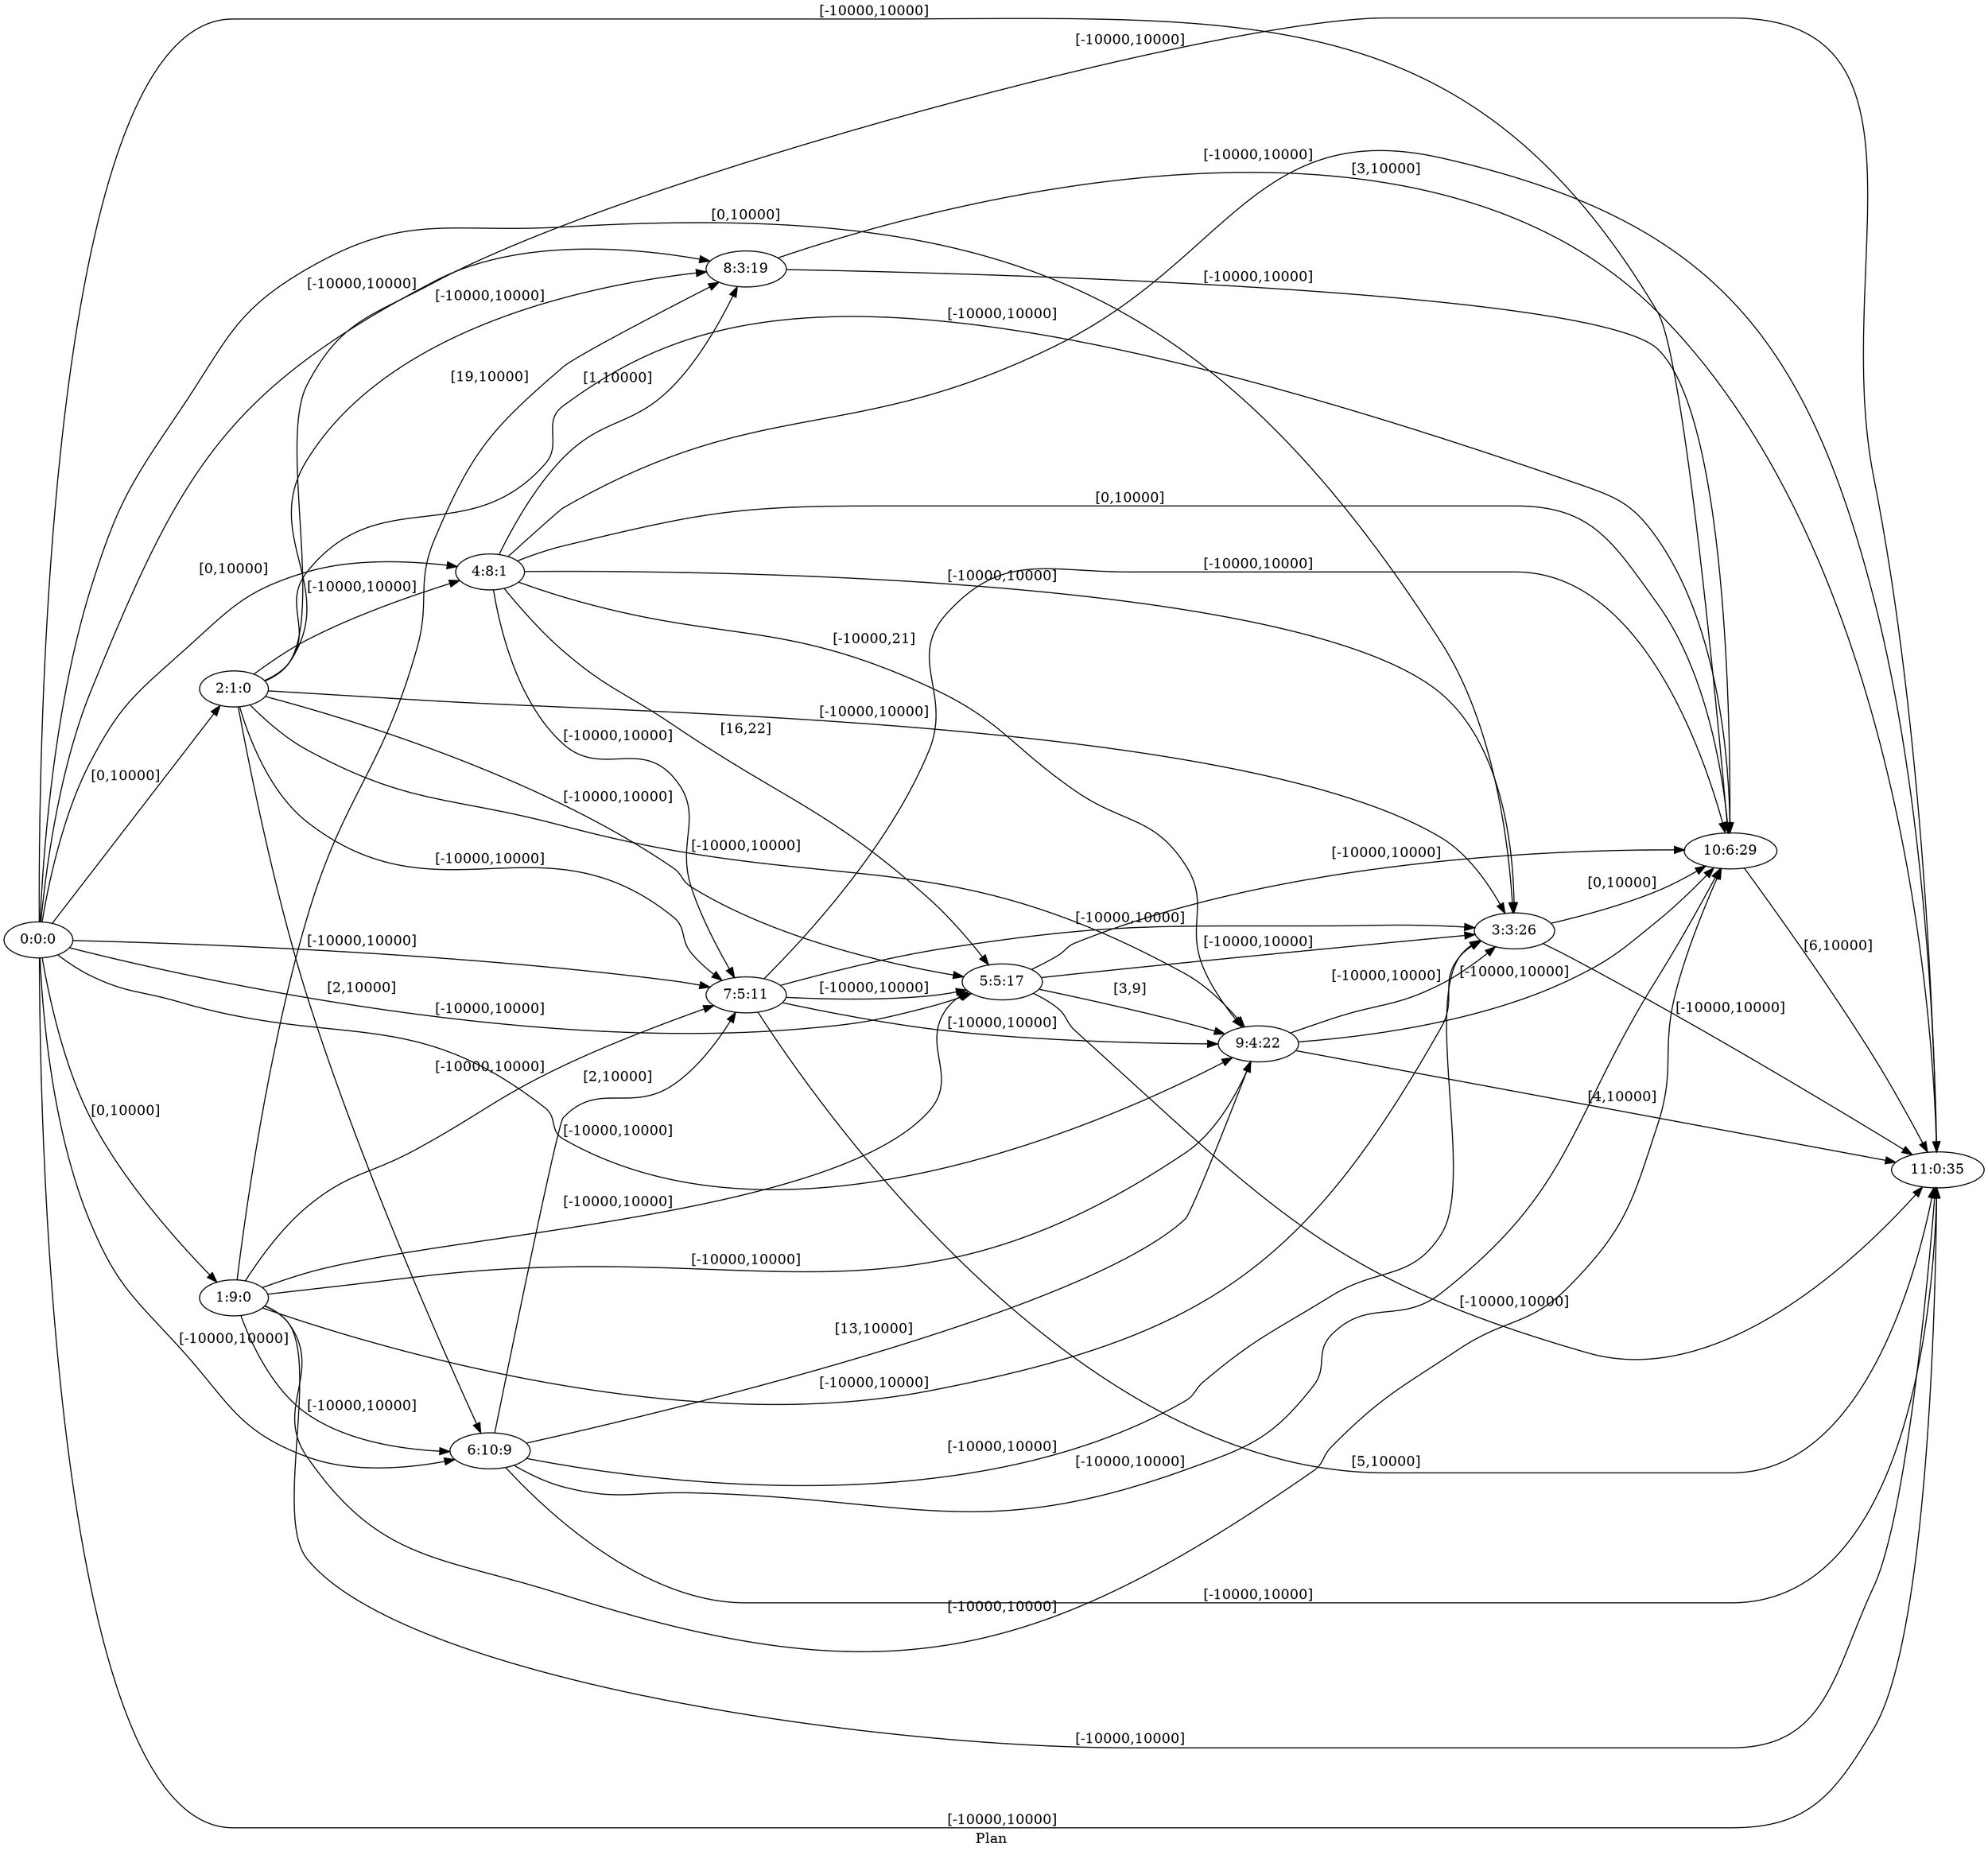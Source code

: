 digraph G {
 rankdir = LR;
 nodesep = .45; 
 size = 30;
label="Plan ";
 fldt = 0.710109;
"0:0:0"->"1:9:0"[ label = "[0,10000]"];
"0:0:0"->"2:1:0"[ label = "[0,10000]"];
"0:0:0"->"3:3:26"[ label = "[0,10000]"];
"0:0:0"->"4:8:1"[ label = "[0,10000]"];
"0:0:0"->"5:5:17"[ label = "[-10000,10000]"];
"0:0:0"->"6:10:9"[ label = "[-10000,10000]"];
"0:0:0"->"7:5:11"[ label = "[-10000,10000]"];
"0:0:0"->"8:3:19"[ label = "[-10000,10000]"];
"0:0:0"->"9:4:22"[ label = "[-10000,10000]"];
"0:0:0"->"10:6:29"[ label = "[-10000,10000]"];
"0:0:0"->"11:0:35"[ label = "[-10000,10000]"];
"1:9:0"->"3:3:26"[ label = "[-10000,10000]"];
"1:9:0"->"5:5:17"[ label = "[-10000,10000]"];
"1:9:0"->"6:10:9"[ label = "[-10000,10000]"];
"1:9:0"->"7:5:11"[ label = "[-10000,10000]"];
"1:9:0"->"8:3:19"[ label = "[19,10000]"];
"1:9:0"->"9:4:22"[ label = "[-10000,10000]"];
"1:9:0"->"10:6:29"[ label = "[-10000,10000]"];
"1:9:0"->"11:0:35"[ label = "[-10000,10000]"];
"2:1:0"->"3:3:26"[ label = "[-10000,10000]"];
"2:1:0"->"4:8:1"[ label = "[-10000,10000]"];
"2:1:0"->"5:5:17"[ label = "[-10000,10000]"];
"2:1:0"->"6:10:9"[ label = "[2,10000]"];
"2:1:0"->"7:5:11"[ label = "[-10000,10000]"];
"2:1:0"->"8:3:19"[ label = "[-10000,10000]"];
"2:1:0"->"9:4:22"[ label = "[-10000,10000]"];
"2:1:0"->"10:6:29"[ label = "[-10000,10000]"];
"2:1:0"->"11:0:35"[ label = "[-10000,10000]"];
"3:3:26"->"10:6:29"[ label = "[0,10000]"];
"3:3:26"->"11:0:35"[ label = "[-10000,10000]"];
"4:8:1"->"3:3:26"[ label = "[-10000,10000]"];
"4:8:1"->"5:5:17"[ label = "[16,22]"];
"4:8:1"->"7:5:11"[ label = "[-10000,10000]"];
"4:8:1"->"8:3:19"[ label = "[1,10000]"];
"4:8:1"->"9:4:22"[ label = "[-10000,21]"];
"4:8:1"->"10:6:29"[ label = "[0,10000]"];
"4:8:1"->"11:0:35"[ label = "[-10000,10000]"];
"5:5:17"->"3:3:26"[ label = "[-10000,10000]"];
"5:5:17"->"9:4:22"[ label = "[3,9]"];
"5:5:17"->"10:6:29"[ label = "[-10000,10000]"];
"5:5:17"->"11:0:35"[ label = "[-10000,10000]"];
"6:10:9"->"3:3:26"[ label = "[-10000,10000]"];
"6:10:9"->"7:5:11"[ label = "[2,10000]"];
"6:10:9"->"9:4:22"[ label = "[13,10000]"];
"6:10:9"->"10:6:29"[ label = "[-10000,10000]"];
"6:10:9"->"11:0:35"[ label = "[-10000,10000]"];
"7:5:11"->"3:3:26"[ label = "[-10000,10000]"];
"7:5:11"->"5:5:17"[ label = "[-10000,10000]"];
"7:5:11"->"9:4:22"[ label = "[-10000,10000]"];
"7:5:11"->"10:6:29"[ label = "[-10000,10000]"];
"7:5:11"->"11:0:35"[ label = "[5,10000]"];
"8:3:19"->"10:6:29"[ label = "[-10000,10000]"];
"8:3:19"->"11:0:35"[ label = "[3,10000]"];
"9:4:22"->"3:3:26"[ label = "[-10000,10000]"];
"9:4:22"->"10:6:29"[ label = "[-10000,10000]"];
"9:4:22"->"11:0:35"[ label = "[4,10000]"];
"10:6:29"->"11:0:35"[ label = "[6,10000]"];
}

